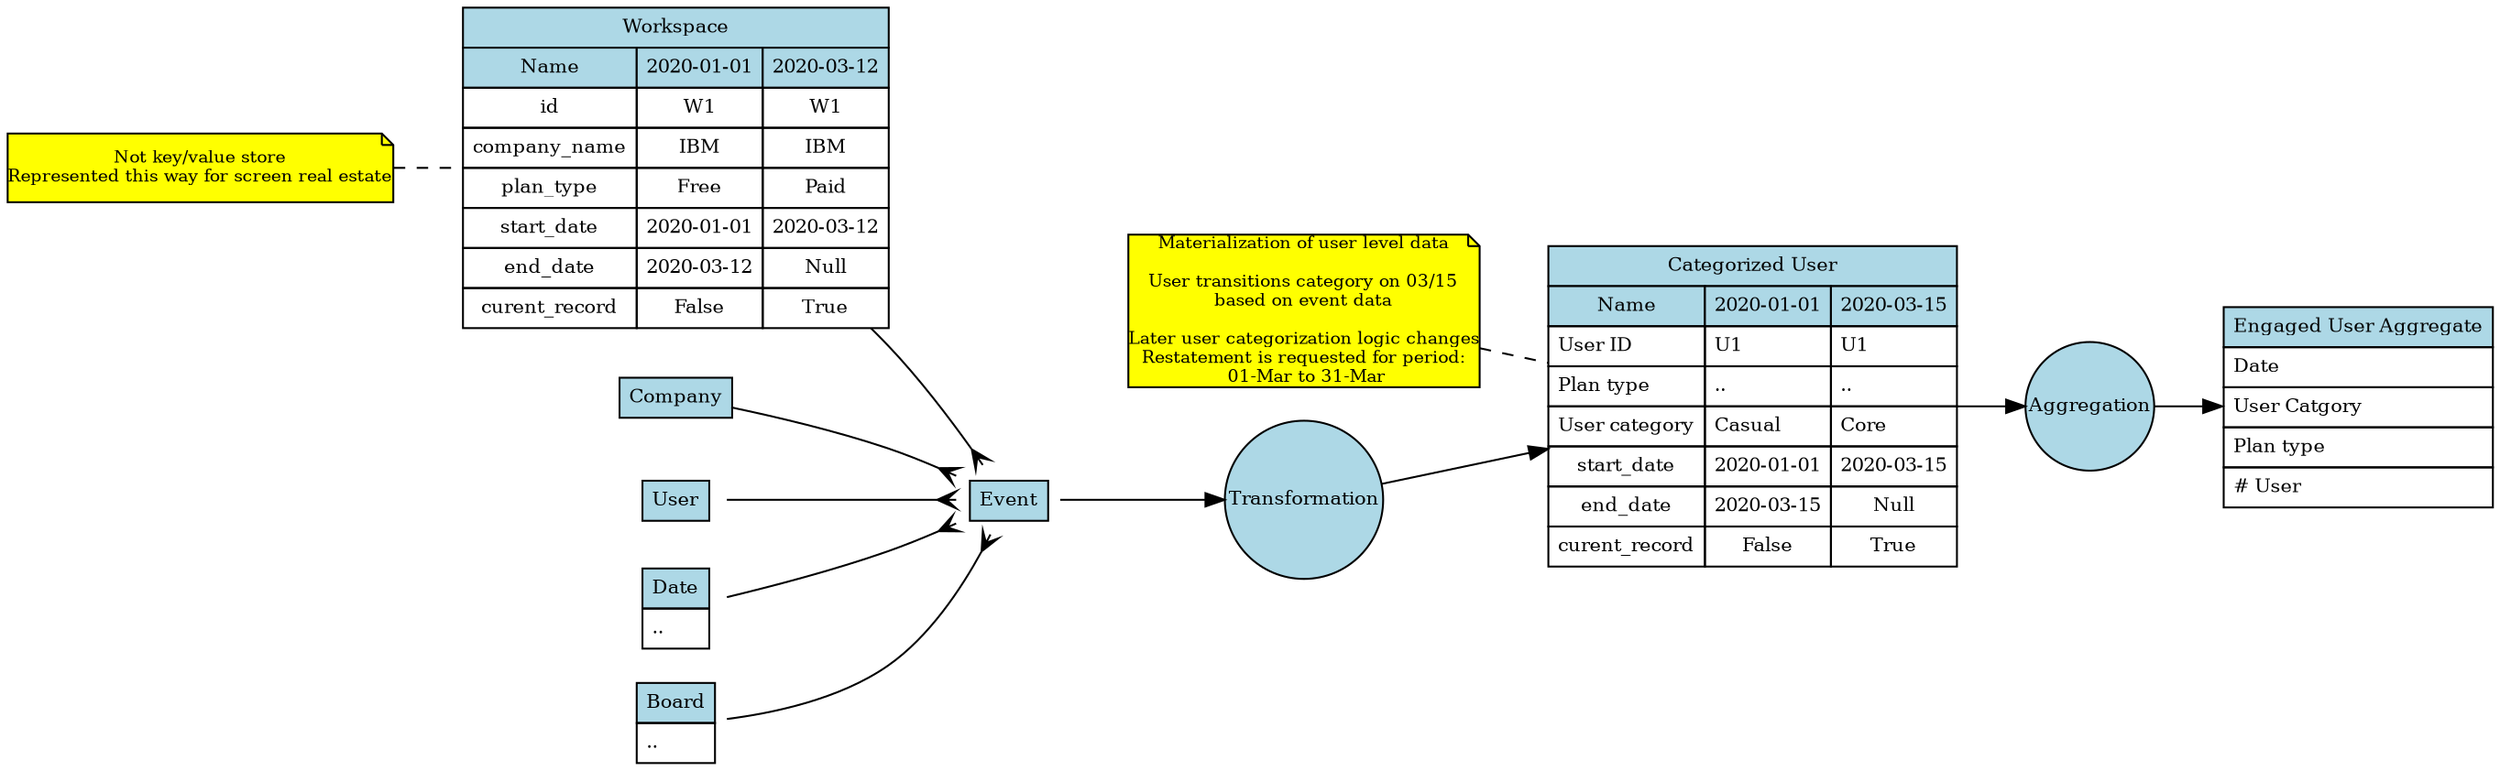 digraph G {
    //
    // Defaults
    //

    // Box for entities
    node [shape=none, margin=0, fontsize=10]

    // One-to-many relation (from one, to many)
    edge [arrowhead=crow, arrowtail=none, dir=both]
    rankdir="LR"

    //
    // Entities
    //
    Event [label=<
        <table border="0" cellborder="1" cellspacing="0" cellpadding="4">
            <tr><td bgcolor="lightblue">Event</td></tr>
        </table>
    >]

    Workspace [label=<
        <table border="0" cellborder="1" cellspacing="0" cellpadding="4">
            <tr><td bgcolor="lightblue" colspan="3">Workspace</td></tr>
            <tr><td bgcolor="lightblue">Name</td><td bgcolor="lightblue">2020-01-01</td><td bgcolor="lightblue">2020-03-12</td></tr>
            <tr><td>id</td><td>W1</td><td>W1</td></tr>
            <tr><td>company_name</td><td>IBM</td><td>IBM</td></tr>
            <tr><td>plan_type</td><td>Free</td><td>Paid</td></tr>
            <tr><td>start_date</td><td>2020-01-01</td><td>2020-03-12</td></tr>
            <tr><td>end_date</td><td>2020-03-12</td><td>Null</td></tr>
            <tr><td>curent_record</td><td>False</td><td>True</td></tr>

        </table>
    >]

    Company [label=<
        <table border="0" cellborder="1" cellspacing="0" cellpadding="4">
            <tr><td bgcolor="lightblue">Company</td></tr>
        </table>
    >]

    User [label=<
        <table border="0" cellborder="1" cellspacing="0" cellpadding="4">
            <tr><td bgcolor="lightblue" colspan="1">User</td></tr>
        </table>
    >]

     Date [label=<
        <table border="0" cellborder="1" cellspacing="0" cellpadding="4">

            <tr><td bgcolor="lightblue">Date</td></tr>
            <tr><td align="left">..</td></tr>
        </table>
    >]

     Board[label=<
        <table border="0" cellborder="1" cellspacing="0" cellpadding="4">

            <tr><td bgcolor="lightblue">Board</td></tr>
            <tr><td align="left">..</td></tr>
        </table>
    >]

    Transformation[shape="circle" style="filled" fillcolor="lightblue"]

    Aggregation[shape="circle" style="filled" fillcolor="lightblue"]

    Categorized_User [label=<
        <table border="0" cellborder="1" cellspacing="0" cellpadding="4">
            <tr><td bgcolor="lightblue" colspan="3">Categorized User</td></tr>
            <tr><td bgcolor="lightblue">Name</td><td bgcolor="lightblue">2020-01-01</td><td bgcolor="lightblue">2020-03-15</td></tr>
            <tr><td align="left">User ID</td><td align="left">U1</td><td align="left">U1</td></tr>
            <tr><td align="left">Plan type</td><td align="left">..</td><td align="left">..</td></tr>
            <tr><td align="left">User category</td><td align="left">Casual</td><td align="left">Core</td></tr>
            <tr><td>start_date</td><td>2020-01-01</td><td>2020-03-15</td></tr>
            <tr><td>end_date</td><td>2020-03-15</td><td>Null</td></tr>
            <tr><td>curent_record</td><td>False</td><td>True</td></tr>
        </table>
    >]

    Agg_Event [label=<
        <table border="0" cellborder="1" cellspacing="0" cellpadding="4">
            <tr><td bgcolor="lightblue">Engaged User Aggregate</td></tr>
            <tr><td align="left">Date</td></tr>
            <tr><td align="left">User Catgory</td></tr>
            <tr><td align="left">Plan type</td></tr>
            <tr><td align="left"># User</td></tr>
        </table>
    >]

    Workspace_comment [shape="note" fontsize=9fillcolor="yellow" style="filled" label="Not key/value store\nRepresented this way for screen real estate"]
    Categorized_User_comment [shape="note" fontsize=9fillcolor="yellow" style="filled" label="Materialization of user level data\n\nUser transitions category on 03/15\nbased on event data\n\nLater user categorization logic changes\nRestatement is requested for period:\n 01-Mar to 31-Mar"]
    //
    // Relationships
    //
    Workspace->Event;
    Company->Event;
    User -> Event;
    Date -> Event;
    Board -> Event;
    Event -> Transformation [arrowhead="normal"];
    Transformation -> Categorized_User [arrowhead="normal"];
    Categorized_User -> Aggregation -> Agg_Event[arrowhead="normal"];
    Workspace_comment -> Workspace [arrowhead="none" style="dashed"]
    Categorized_User_comment -> Categorized_User [arrowhead="none" style="dashed"]
}